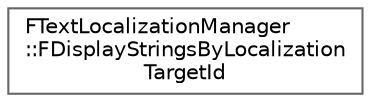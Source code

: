 digraph "Graphical Class Hierarchy"
{
 // INTERACTIVE_SVG=YES
 // LATEX_PDF_SIZE
  bgcolor="transparent";
  edge [fontname=Helvetica,fontsize=10,labelfontname=Helvetica,labelfontsize=10];
  node [fontname=Helvetica,fontsize=10,shape=box,height=0.2,width=0.4];
  rankdir="LR";
  Node0 [id="Node000000",label="FTextLocalizationManager\l::FDisplayStringsByLocalization\lTargetId",height=0.2,width=0.4,color="grey40", fillcolor="white", style="filled",URL="$d7/de5/structFTextLocalizationManager_1_1FDisplayStringsByLocalizationTargetId.html",tooltip=" "];
}
